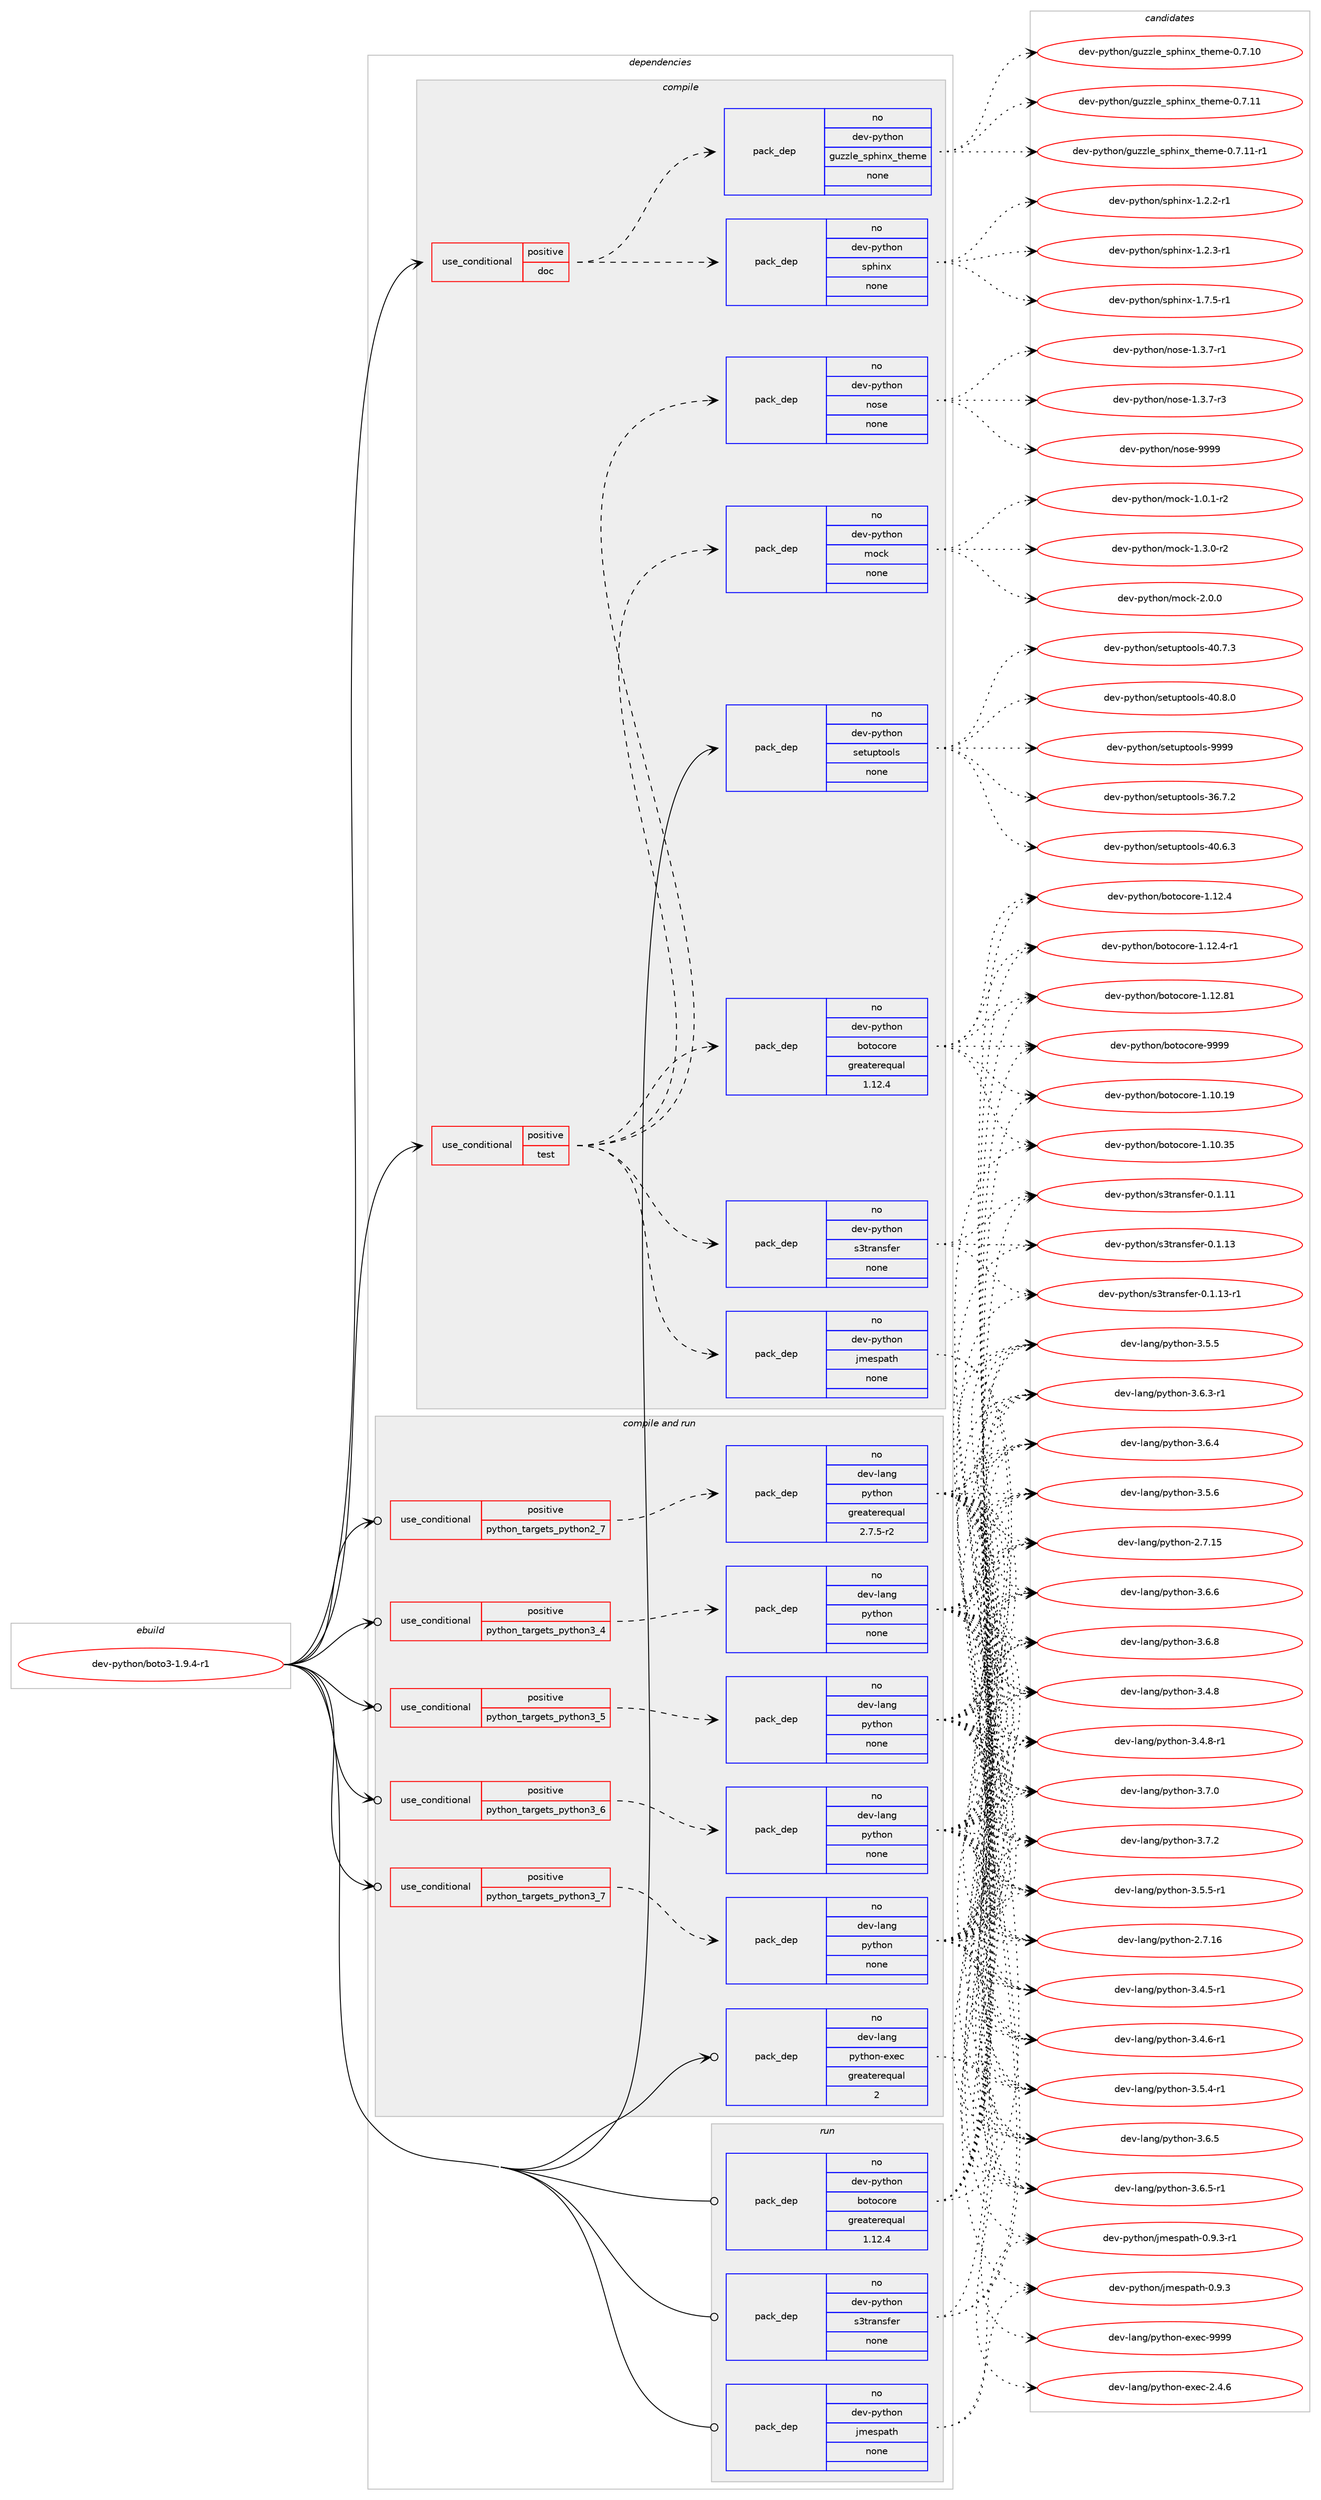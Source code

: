 digraph prolog {

# *************
# Graph options
# *************

newrank=true;
concentrate=true;
compound=true;
graph [rankdir=LR,fontname=Helvetica,fontsize=10,ranksep=1.5];#, ranksep=2.5, nodesep=0.2];
edge  [arrowhead=vee];
node  [fontname=Helvetica,fontsize=10];

# **********
# The ebuild
# **********

subgraph cluster_leftcol {
color=gray;
rank=same;
label=<<i>ebuild</i>>;
id [label="dev-python/boto3-1.9.4-r1", color=red, width=4, href="../dev-python/boto3-1.9.4-r1.svg"];
}

# ****************
# The dependencies
# ****************

subgraph cluster_midcol {
color=gray;
label=<<i>dependencies</i>>;
subgraph cluster_compile {
fillcolor="#eeeeee";
style=filled;
label=<<i>compile</i>>;
subgraph cond371836 {
dependency1401694 [label=<<TABLE BORDER="0" CELLBORDER="1" CELLSPACING="0" CELLPADDING="4"><TR><TD ROWSPAN="3" CELLPADDING="10">use_conditional</TD></TR><TR><TD>positive</TD></TR><TR><TD>doc</TD></TR></TABLE>>, shape=none, color=red];
subgraph pack1006630 {
dependency1401695 [label=<<TABLE BORDER="0" CELLBORDER="1" CELLSPACING="0" CELLPADDING="4" WIDTH="220"><TR><TD ROWSPAN="6" CELLPADDING="30">pack_dep</TD></TR><TR><TD WIDTH="110">no</TD></TR><TR><TD>dev-python</TD></TR><TR><TD>guzzle_sphinx_theme</TD></TR><TR><TD>none</TD></TR><TR><TD></TD></TR></TABLE>>, shape=none, color=blue];
}
dependency1401694:e -> dependency1401695:w [weight=20,style="dashed",arrowhead="vee"];
subgraph pack1006631 {
dependency1401696 [label=<<TABLE BORDER="0" CELLBORDER="1" CELLSPACING="0" CELLPADDING="4" WIDTH="220"><TR><TD ROWSPAN="6" CELLPADDING="30">pack_dep</TD></TR><TR><TD WIDTH="110">no</TD></TR><TR><TD>dev-python</TD></TR><TR><TD>sphinx</TD></TR><TR><TD>none</TD></TR><TR><TD></TD></TR></TABLE>>, shape=none, color=blue];
}
dependency1401694:e -> dependency1401696:w [weight=20,style="dashed",arrowhead="vee"];
}
id:e -> dependency1401694:w [weight=20,style="solid",arrowhead="vee"];
subgraph cond371837 {
dependency1401697 [label=<<TABLE BORDER="0" CELLBORDER="1" CELLSPACING="0" CELLPADDING="4"><TR><TD ROWSPAN="3" CELLPADDING="10">use_conditional</TD></TR><TR><TD>positive</TD></TR><TR><TD>test</TD></TR></TABLE>>, shape=none, color=red];
subgraph pack1006632 {
dependency1401698 [label=<<TABLE BORDER="0" CELLBORDER="1" CELLSPACING="0" CELLPADDING="4" WIDTH="220"><TR><TD ROWSPAN="6" CELLPADDING="30">pack_dep</TD></TR><TR><TD WIDTH="110">no</TD></TR><TR><TD>dev-python</TD></TR><TR><TD>botocore</TD></TR><TR><TD>greaterequal</TD></TR><TR><TD>1.12.4</TD></TR></TABLE>>, shape=none, color=blue];
}
dependency1401697:e -> dependency1401698:w [weight=20,style="dashed",arrowhead="vee"];
subgraph pack1006633 {
dependency1401699 [label=<<TABLE BORDER="0" CELLBORDER="1" CELLSPACING="0" CELLPADDING="4" WIDTH="220"><TR><TD ROWSPAN="6" CELLPADDING="30">pack_dep</TD></TR><TR><TD WIDTH="110">no</TD></TR><TR><TD>dev-python</TD></TR><TR><TD>jmespath</TD></TR><TR><TD>none</TD></TR><TR><TD></TD></TR></TABLE>>, shape=none, color=blue];
}
dependency1401697:e -> dependency1401699:w [weight=20,style="dashed",arrowhead="vee"];
subgraph pack1006634 {
dependency1401700 [label=<<TABLE BORDER="0" CELLBORDER="1" CELLSPACING="0" CELLPADDING="4" WIDTH="220"><TR><TD ROWSPAN="6" CELLPADDING="30">pack_dep</TD></TR><TR><TD WIDTH="110">no</TD></TR><TR><TD>dev-python</TD></TR><TR><TD>s3transfer</TD></TR><TR><TD>none</TD></TR><TR><TD></TD></TR></TABLE>>, shape=none, color=blue];
}
dependency1401697:e -> dependency1401700:w [weight=20,style="dashed",arrowhead="vee"];
subgraph pack1006635 {
dependency1401701 [label=<<TABLE BORDER="0" CELLBORDER="1" CELLSPACING="0" CELLPADDING="4" WIDTH="220"><TR><TD ROWSPAN="6" CELLPADDING="30">pack_dep</TD></TR><TR><TD WIDTH="110">no</TD></TR><TR><TD>dev-python</TD></TR><TR><TD>mock</TD></TR><TR><TD>none</TD></TR><TR><TD></TD></TR></TABLE>>, shape=none, color=blue];
}
dependency1401697:e -> dependency1401701:w [weight=20,style="dashed",arrowhead="vee"];
subgraph pack1006636 {
dependency1401702 [label=<<TABLE BORDER="0" CELLBORDER="1" CELLSPACING="0" CELLPADDING="4" WIDTH="220"><TR><TD ROWSPAN="6" CELLPADDING="30">pack_dep</TD></TR><TR><TD WIDTH="110">no</TD></TR><TR><TD>dev-python</TD></TR><TR><TD>nose</TD></TR><TR><TD>none</TD></TR><TR><TD></TD></TR></TABLE>>, shape=none, color=blue];
}
dependency1401697:e -> dependency1401702:w [weight=20,style="dashed",arrowhead="vee"];
}
id:e -> dependency1401697:w [weight=20,style="solid",arrowhead="vee"];
subgraph pack1006637 {
dependency1401703 [label=<<TABLE BORDER="0" CELLBORDER="1" CELLSPACING="0" CELLPADDING="4" WIDTH="220"><TR><TD ROWSPAN="6" CELLPADDING="30">pack_dep</TD></TR><TR><TD WIDTH="110">no</TD></TR><TR><TD>dev-python</TD></TR><TR><TD>setuptools</TD></TR><TR><TD>none</TD></TR><TR><TD></TD></TR></TABLE>>, shape=none, color=blue];
}
id:e -> dependency1401703:w [weight=20,style="solid",arrowhead="vee"];
}
subgraph cluster_compileandrun {
fillcolor="#eeeeee";
style=filled;
label=<<i>compile and run</i>>;
subgraph cond371838 {
dependency1401704 [label=<<TABLE BORDER="0" CELLBORDER="1" CELLSPACING="0" CELLPADDING="4"><TR><TD ROWSPAN="3" CELLPADDING="10">use_conditional</TD></TR><TR><TD>positive</TD></TR><TR><TD>python_targets_python2_7</TD></TR></TABLE>>, shape=none, color=red];
subgraph pack1006638 {
dependency1401705 [label=<<TABLE BORDER="0" CELLBORDER="1" CELLSPACING="0" CELLPADDING="4" WIDTH="220"><TR><TD ROWSPAN="6" CELLPADDING="30">pack_dep</TD></TR><TR><TD WIDTH="110">no</TD></TR><TR><TD>dev-lang</TD></TR><TR><TD>python</TD></TR><TR><TD>greaterequal</TD></TR><TR><TD>2.7.5-r2</TD></TR></TABLE>>, shape=none, color=blue];
}
dependency1401704:e -> dependency1401705:w [weight=20,style="dashed",arrowhead="vee"];
}
id:e -> dependency1401704:w [weight=20,style="solid",arrowhead="odotvee"];
subgraph cond371839 {
dependency1401706 [label=<<TABLE BORDER="0" CELLBORDER="1" CELLSPACING="0" CELLPADDING="4"><TR><TD ROWSPAN="3" CELLPADDING="10">use_conditional</TD></TR><TR><TD>positive</TD></TR><TR><TD>python_targets_python3_4</TD></TR></TABLE>>, shape=none, color=red];
subgraph pack1006639 {
dependency1401707 [label=<<TABLE BORDER="0" CELLBORDER="1" CELLSPACING="0" CELLPADDING="4" WIDTH="220"><TR><TD ROWSPAN="6" CELLPADDING="30">pack_dep</TD></TR><TR><TD WIDTH="110">no</TD></TR><TR><TD>dev-lang</TD></TR><TR><TD>python</TD></TR><TR><TD>none</TD></TR><TR><TD></TD></TR></TABLE>>, shape=none, color=blue];
}
dependency1401706:e -> dependency1401707:w [weight=20,style="dashed",arrowhead="vee"];
}
id:e -> dependency1401706:w [weight=20,style="solid",arrowhead="odotvee"];
subgraph cond371840 {
dependency1401708 [label=<<TABLE BORDER="0" CELLBORDER="1" CELLSPACING="0" CELLPADDING="4"><TR><TD ROWSPAN="3" CELLPADDING="10">use_conditional</TD></TR><TR><TD>positive</TD></TR><TR><TD>python_targets_python3_5</TD></TR></TABLE>>, shape=none, color=red];
subgraph pack1006640 {
dependency1401709 [label=<<TABLE BORDER="0" CELLBORDER="1" CELLSPACING="0" CELLPADDING="4" WIDTH="220"><TR><TD ROWSPAN="6" CELLPADDING="30">pack_dep</TD></TR><TR><TD WIDTH="110">no</TD></TR><TR><TD>dev-lang</TD></TR><TR><TD>python</TD></TR><TR><TD>none</TD></TR><TR><TD></TD></TR></TABLE>>, shape=none, color=blue];
}
dependency1401708:e -> dependency1401709:w [weight=20,style="dashed",arrowhead="vee"];
}
id:e -> dependency1401708:w [weight=20,style="solid",arrowhead="odotvee"];
subgraph cond371841 {
dependency1401710 [label=<<TABLE BORDER="0" CELLBORDER="1" CELLSPACING="0" CELLPADDING="4"><TR><TD ROWSPAN="3" CELLPADDING="10">use_conditional</TD></TR><TR><TD>positive</TD></TR><TR><TD>python_targets_python3_6</TD></TR></TABLE>>, shape=none, color=red];
subgraph pack1006641 {
dependency1401711 [label=<<TABLE BORDER="0" CELLBORDER="1" CELLSPACING="0" CELLPADDING="4" WIDTH="220"><TR><TD ROWSPAN="6" CELLPADDING="30">pack_dep</TD></TR><TR><TD WIDTH="110">no</TD></TR><TR><TD>dev-lang</TD></TR><TR><TD>python</TD></TR><TR><TD>none</TD></TR><TR><TD></TD></TR></TABLE>>, shape=none, color=blue];
}
dependency1401710:e -> dependency1401711:w [weight=20,style="dashed",arrowhead="vee"];
}
id:e -> dependency1401710:w [weight=20,style="solid",arrowhead="odotvee"];
subgraph cond371842 {
dependency1401712 [label=<<TABLE BORDER="0" CELLBORDER="1" CELLSPACING="0" CELLPADDING="4"><TR><TD ROWSPAN="3" CELLPADDING="10">use_conditional</TD></TR><TR><TD>positive</TD></TR><TR><TD>python_targets_python3_7</TD></TR></TABLE>>, shape=none, color=red];
subgraph pack1006642 {
dependency1401713 [label=<<TABLE BORDER="0" CELLBORDER="1" CELLSPACING="0" CELLPADDING="4" WIDTH="220"><TR><TD ROWSPAN="6" CELLPADDING="30">pack_dep</TD></TR><TR><TD WIDTH="110">no</TD></TR><TR><TD>dev-lang</TD></TR><TR><TD>python</TD></TR><TR><TD>none</TD></TR><TR><TD></TD></TR></TABLE>>, shape=none, color=blue];
}
dependency1401712:e -> dependency1401713:w [weight=20,style="dashed",arrowhead="vee"];
}
id:e -> dependency1401712:w [weight=20,style="solid",arrowhead="odotvee"];
subgraph pack1006643 {
dependency1401714 [label=<<TABLE BORDER="0" CELLBORDER="1" CELLSPACING="0" CELLPADDING="4" WIDTH="220"><TR><TD ROWSPAN="6" CELLPADDING="30">pack_dep</TD></TR><TR><TD WIDTH="110">no</TD></TR><TR><TD>dev-lang</TD></TR><TR><TD>python-exec</TD></TR><TR><TD>greaterequal</TD></TR><TR><TD>2</TD></TR></TABLE>>, shape=none, color=blue];
}
id:e -> dependency1401714:w [weight=20,style="solid",arrowhead="odotvee"];
}
subgraph cluster_run {
fillcolor="#eeeeee";
style=filled;
label=<<i>run</i>>;
subgraph pack1006644 {
dependency1401715 [label=<<TABLE BORDER="0" CELLBORDER="1" CELLSPACING="0" CELLPADDING="4" WIDTH="220"><TR><TD ROWSPAN="6" CELLPADDING="30">pack_dep</TD></TR><TR><TD WIDTH="110">no</TD></TR><TR><TD>dev-python</TD></TR><TR><TD>botocore</TD></TR><TR><TD>greaterequal</TD></TR><TR><TD>1.12.4</TD></TR></TABLE>>, shape=none, color=blue];
}
id:e -> dependency1401715:w [weight=20,style="solid",arrowhead="odot"];
subgraph pack1006645 {
dependency1401716 [label=<<TABLE BORDER="0" CELLBORDER="1" CELLSPACING="0" CELLPADDING="4" WIDTH="220"><TR><TD ROWSPAN="6" CELLPADDING="30">pack_dep</TD></TR><TR><TD WIDTH="110">no</TD></TR><TR><TD>dev-python</TD></TR><TR><TD>jmespath</TD></TR><TR><TD>none</TD></TR><TR><TD></TD></TR></TABLE>>, shape=none, color=blue];
}
id:e -> dependency1401716:w [weight=20,style="solid",arrowhead="odot"];
subgraph pack1006646 {
dependency1401717 [label=<<TABLE BORDER="0" CELLBORDER="1" CELLSPACING="0" CELLPADDING="4" WIDTH="220"><TR><TD ROWSPAN="6" CELLPADDING="30">pack_dep</TD></TR><TR><TD WIDTH="110">no</TD></TR><TR><TD>dev-python</TD></TR><TR><TD>s3transfer</TD></TR><TR><TD>none</TD></TR><TR><TD></TD></TR></TABLE>>, shape=none, color=blue];
}
id:e -> dependency1401717:w [weight=20,style="solid",arrowhead="odot"];
}
}

# **************
# The candidates
# **************

subgraph cluster_choices {
rank=same;
color=gray;
label=<<i>candidates</i>>;

subgraph choice1006630 {
color=black;
nodesep=1;
choice1001011184511212111610411111047103117122122108101951151121041051101209511610410110910145484655464948 [label="dev-python/guzzle_sphinx_theme-0.7.10", color=red, width=4,href="../dev-python/guzzle_sphinx_theme-0.7.10.svg"];
choice1001011184511212111610411111047103117122122108101951151121041051101209511610410110910145484655464949 [label="dev-python/guzzle_sphinx_theme-0.7.11", color=red, width=4,href="../dev-python/guzzle_sphinx_theme-0.7.11.svg"];
choice10010111845112121116104111110471031171221221081019511511210410511012095116104101109101454846554649494511449 [label="dev-python/guzzle_sphinx_theme-0.7.11-r1", color=red, width=4,href="../dev-python/guzzle_sphinx_theme-0.7.11-r1.svg"];
dependency1401695:e -> choice1001011184511212111610411111047103117122122108101951151121041051101209511610410110910145484655464948:w [style=dotted,weight="100"];
dependency1401695:e -> choice1001011184511212111610411111047103117122122108101951151121041051101209511610410110910145484655464949:w [style=dotted,weight="100"];
dependency1401695:e -> choice10010111845112121116104111110471031171221221081019511511210410511012095116104101109101454846554649494511449:w [style=dotted,weight="100"];
}
subgraph choice1006631 {
color=black;
nodesep=1;
choice10010111845112121116104111110471151121041051101204549465046504511449 [label="dev-python/sphinx-1.2.2-r1", color=red, width=4,href="../dev-python/sphinx-1.2.2-r1.svg"];
choice10010111845112121116104111110471151121041051101204549465046514511449 [label="dev-python/sphinx-1.2.3-r1", color=red, width=4,href="../dev-python/sphinx-1.2.3-r1.svg"];
choice10010111845112121116104111110471151121041051101204549465546534511449 [label="dev-python/sphinx-1.7.5-r1", color=red, width=4,href="../dev-python/sphinx-1.7.5-r1.svg"];
dependency1401696:e -> choice10010111845112121116104111110471151121041051101204549465046504511449:w [style=dotted,weight="100"];
dependency1401696:e -> choice10010111845112121116104111110471151121041051101204549465046514511449:w [style=dotted,weight="100"];
dependency1401696:e -> choice10010111845112121116104111110471151121041051101204549465546534511449:w [style=dotted,weight="100"];
}
subgraph choice1006632 {
color=black;
nodesep=1;
choice100101118451121211161041111104798111116111991111141014549464948464957 [label="dev-python/botocore-1.10.19", color=red, width=4,href="../dev-python/botocore-1.10.19.svg"];
choice100101118451121211161041111104798111116111991111141014549464948465153 [label="dev-python/botocore-1.10.35", color=red, width=4,href="../dev-python/botocore-1.10.35.svg"];
choice1001011184511212111610411111047981111161119911111410145494649504652 [label="dev-python/botocore-1.12.4", color=red, width=4,href="../dev-python/botocore-1.12.4.svg"];
choice10010111845112121116104111110479811111611199111114101454946495046524511449 [label="dev-python/botocore-1.12.4-r1", color=red, width=4,href="../dev-python/botocore-1.12.4-r1.svg"];
choice100101118451121211161041111104798111116111991111141014549464950465649 [label="dev-python/botocore-1.12.81", color=red, width=4,href="../dev-python/botocore-1.12.81.svg"];
choice100101118451121211161041111104798111116111991111141014557575757 [label="dev-python/botocore-9999", color=red, width=4,href="../dev-python/botocore-9999.svg"];
dependency1401698:e -> choice100101118451121211161041111104798111116111991111141014549464948464957:w [style=dotted,weight="100"];
dependency1401698:e -> choice100101118451121211161041111104798111116111991111141014549464948465153:w [style=dotted,weight="100"];
dependency1401698:e -> choice1001011184511212111610411111047981111161119911111410145494649504652:w [style=dotted,weight="100"];
dependency1401698:e -> choice10010111845112121116104111110479811111611199111114101454946495046524511449:w [style=dotted,weight="100"];
dependency1401698:e -> choice100101118451121211161041111104798111116111991111141014549464950465649:w [style=dotted,weight="100"];
dependency1401698:e -> choice100101118451121211161041111104798111116111991111141014557575757:w [style=dotted,weight="100"];
}
subgraph choice1006633 {
color=black;
nodesep=1;
choice100101118451121211161041111104710610910111511297116104454846574651 [label="dev-python/jmespath-0.9.3", color=red, width=4,href="../dev-python/jmespath-0.9.3.svg"];
choice1001011184511212111610411111047106109101115112971161044548465746514511449 [label="dev-python/jmespath-0.9.3-r1", color=red, width=4,href="../dev-python/jmespath-0.9.3-r1.svg"];
dependency1401699:e -> choice100101118451121211161041111104710610910111511297116104454846574651:w [style=dotted,weight="100"];
dependency1401699:e -> choice1001011184511212111610411111047106109101115112971161044548465746514511449:w [style=dotted,weight="100"];
}
subgraph choice1006634 {
color=black;
nodesep=1;
choice1001011184511212111610411111047115511161149711011510210111445484649464949 [label="dev-python/s3transfer-0.1.11", color=red, width=4,href="../dev-python/s3transfer-0.1.11.svg"];
choice1001011184511212111610411111047115511161149711011510210111445484649464951 [label="dev-python/s3transfer-0.1.13", color=red, width=4,href="../dev-python/s3transfer-0.1.13.svg"];
choice10010111845112121116104111110471155111611497110115102101114454846494649514511449 [label="dev-python/s3transfer-0.1.13-r1", color=red, width=4,href="../dev-python/s3transfer-0.1.13-r1.svg"];
dependency1401700:e -> choice1001011184511212111610411111047115511161149711011510210111445484649464949:w [style=dotted,weight="100"];
dependency1401700:e -> choice1001011184511212111610411111047115511161149711011510210111445484649464951:w [style=dotted,weight="100"];
dependency1401700:e -> choice10010111845112121116104111110471155111611497110115102101114454846494649514511449:w [style=dotted,weight="100"];
}
subgraph choice1006635 {
color=black;
nodesep=1;
choice1001011184511212111610411111047109111991074549464846494511450 [label="dev-python/mock-1.0.1-r2", color=red, width=4,href="../dev-python/mock-1.0.1-r2.svg"];
choice1001011184511212111610411111047109111991074549465146484511450 [label="dev-python/mock-1.3.0-r2", color=red, width=4,href="../dev-python/mock-1.3.0-r2.svg"];
choice100101118451121211161041111104710911199107455046484648 [label="dev-python/mock-2.0.0", color=red, width=4,href="../dev-python/mock-2.0.0.svg"];
dependency1401701:e -> choice1001011184511212111610411111047109111991074549464846494511450:w [style=dotted,weight="100"];
dependency1401701:e -> choice1001011184511212111610411111047109111991074549465146484511450:w [style=dotted,weight="100"];
dependency1401701:e -> choice100101118451121211161041111104710911199107455046484648:w [style=dotted,weight="100"];
}
subgraph choice1006636 {
color=black;
nodesep=1;
choice10010111845112121116104111110471101111151014549465146554511449 [label="dev-python/nose-1.3.7-r1", color=red, width=4,href="../dev-python/nose-1.3.7-r1.svg"];
choice10010111845112121116104111110471101111151014549465146554511451 [label="dev-python/nose-1.3.7-r3", color=red, width=4,href="../dev-python/nose-1.3.7-r3.svg"];
choice10010111845112121116104111110471101111151014557575757 [label="dev-python/nose-9999", color=red, width=4,href="../dev-python/nose-9999.svg"];
dependency1401702:e -> choice10010111845112121116104111110471101111151014549465146554511449:w [style=dotted,weight="100"];
dependency1401702:e -> choice10010111845112121116104111110471101111151014549465146554511451:w [style=dotted,weight="100"];
dependency1401702:e -> choice10010111845112121116104111110471101111151014557575757:w [style=dotted,weight="100"];
}
subgraph choice1006637 {
color=black;
nodesep=1;
choice100101118451121211161041111104711510111611711211611111110811545515446554650 [label="dev-python/setuptools-36.7.2", color=red, width=4,href="../dev-python/setuptools-36.7.2.svg"];
choice100101118451121211161041111104711510111611711211611111110811545524846544651 [label="dev-python/setuptools-40.6.3", color=red, width=4,href="../dev-python/setuptools-40.6.3.svg"];
choice100101118451121211161041111104711510111611711211611111110811545524846554651 [label="dev-python/setuptools-40.7.3", color=red, width=4,href="../dev-python/setuptools-40.7.3.svg"];
choice100101118451121211161041111104711510111611711211611111110811545524846564648 [label="dev-python/setuptools-40.8.0", color=red, width=4,href="../dev-python/setuptools-40.8.0.svg"];
choice10010111845112121116104111110471151011161171121161111111081154557575757 [label="dev-python/setuptools-9999", color=red, width=4,href="../dev-python/setuptools-9999.svg"];
dependency1401703:e -> choice100101118451121211161041111104711510111611711211611111110811545515446554650:w [style=dotted,weight="100"];
dependency1401703:e -> choice100101118451121211161041111104711510111611711211611111110811545524846544651:w [style=dotted,weight="100"];
dependency1401703:e -> choice100101118451121211161041111104711510111611711211611111110811545524846554651:w [style=dotted,weight="100"];
dependency1401703:e -> choice100101118451121211161041111104711510111611711211611111110811545524846564648:w [style=dotted,weight="100"];
dependency1401703:e -> choice10010111845112121116104111110471151011161171121161111111081154557575757:w [style=dotted,weight="100"];
}
subgraph choice1006638 {
color=black;
nodesep=1;
choice10010111845108971101034711212111610411111045504655464953 [label="dev-lang/python-2.7.15", color=red, width=4,href="../dev-lang/python-2.7.15.svg"];
choice10010111845108971101034711212111610411111045504655464954 [label="dev-lang/python-2.7.16", color=red, width=4,href="../dev-lang/python-2.7.16.svg"];
choice1001011184510897110103471121211161041111104551465246534511449 [label="dev-lang/python-3.4.5-r1", color=red, width=4,href="../dev-lang/python-3.4.5-r1.svg"];
choice1001011184510897110103471121211161041111104551465246544511449 [label="dev-lang/python-3.4.6-r1", color=red, width=4,href="../dev-lang/python-3.4.6-r1.svg"];
choice100101118451089711010347112121116104111110455146524656 [label="dev-lang/python-3.4.8", color=red, width=4,href="../dev-lang/python-3.4.8.svg"];
choice1001011184510897110103471121211161041111104551465246564511449 [label="dev-lang/python-3.4.8-r1", color=red, width=4,href="../dev-lang/python-3.4.8-r1.svg"];
choice1001011184510897110103471121211161041111104551465346524511449 [label="dev-lang/python-3.5.4-r1", color=red, width=4,href="../dev-lang/python-3.5.4-r1.svg"];
choice100101118451089711010347112121116104111110455146534653 [label="dev-lang/python-3.5.5", color=red, width=4,href="../dev-lang/python-3.5.5.svg"];
choice1001011184510897110103471121211161041111104551465346534511449 [label="dev-lang/python-3.5.5-r1", color=red, width=4,href="../dev-lang/python-3.5.5-r1.svg"];
choice100101118451089711010347112121116104111110455146534654 [label="dev-lang/python-3.5.6", color=red, width=4,href="../dev-lang/python-3.5.6.svg"];
choice1001011184510897110103471121211161041111104551465446514511449 [label="dev-lang/python-3.6.3-r1", color=red, width=4,href="../dev-lang/python-3.6.3-r1.svg"];
choice100101118451089711010347112121116104111110455146544652 [label="dev-lang/python-3.6.4", color=red, width=4,href="../dev-lang/python-3.6.4.svg"];
choice100101118451089711010347112121116104111110455146544653 [label="dev-lang/python-3.6.5", color=red, width=4,href="../dev-lang/python-3.6.5.svg"];
choice1001011184510897110103471121211161041111104551465446534511449 [label="dev-lang/python-3.6.5-r1", color=red, width=4,href="../dev-lang/python-3.6.5-r1.svg"];
choice100101118451089711010347112121116104111110455146544654 [label="dev-lang/python-3.6.6", color=red, width=4,href="../dev-lang/python-3.6.6.svg"];
choice100101118451089711010347112121116104111110455146544656 [label="dev-lang/python-3.6.8", color=red, width=4,href="../dev-lang/python-3.6.8.svg"];
choice100101118451089711010347112121116104111110455146554648 [label="dev-lang/python-3.7.0", color=red, width=4,href="../dev-lang/python-3.7.0.svg"];
choice100101118451089711010347112121116104111110455146554650 [label="dev-lang/python-3.7.2", color=red, width=4,href="../dev-lang/python-3.7.2.svg"];
dependency1401705:e -> choice10010111845108971101034711212111610411111045504655464953:w [style=dotted,weight="100"];
dependency1401705:e -> choice10010111845108971101034711212111610411111045504655464954:w [style=dotted,weight="100"];
dependency1401705:e -> choice1001011184510897110103471121211161041111104551465246534511449:w [style=dotted,weight="100"];
dependency1401705:e -> choice1001011184510897110103471121211161041111104551465246544511449:w [style=dotted,weight="100"];
dependency1401705:e -> choice100101118451089711010347112121116104111110455146524656:w [style=dotted,weight="100"];
dependency1401705:e -> choice1001011184510897110103471121211161041111104551465246564511449:w [style=dotted,weight="100"];
dependency1401705:e -> choice1001011184510897110103471121211161041111104551465346524511449:w [style=dotted,weight="100"];
dependency1401705:e -> choice100101118451089711010347112121116104111110455146534653:w [style=dotted,weight="100"];
dependency1401705:e -> choice1001011184510897110103471121211161041111104551465346534511449:w [style=dotted,weight="100"];
dependency1401705:e -> choice100101118451089711010347112121116104111110455146534654:w [style=dotted,weight="100"];
dependency1401705:e -> choice1001011184510897110103471121211161041111104551465446514511449:w [style=dotted,weight="100"];
dependency1401705:e -> choice100101118451089711010347112121116104111110455146544652:w [style=dotted,weight="100"];
dependency1401705:e -> choice100101118451089711010347112121116104111110455146544653:w [style=dotted,weight="100"];
dependency1401705:e -> choice1001011184510897110103471121211161041111104551465446534511449:w [style=dotted,weight="100"];
dependency1401705:e -> choice100101118451089711010347112121116104111110455146544654:w [style=dotted,weight="100"];
dependency1401705:e -> choice100101118451089711010347112121116104111110455146544656:w [style=dotted,weight="100"];
dependency1401705:e -> choice100101118451089711010347112121116104111110455146554648:w [style=dotted,weight="100"];
dependency1401705:e -> choice100101118451089711010347112121116104111110455146554650:w [style=dotted,weight="100"];
}
subgraph choice1006639 {
color=black;
nodesep=1;
choice10010111845108971101034711212111610411111045504655464953 [label="dev-lang/python-2.7.15", color=red, width=4,href="../dev-lang/python-2.7.15.svg"];
choice10010111845108971101034711212111610411111045504655464954 [label="dev-lang/python-2.7.16", color=red, width=4,href="../dev-lang/python-2.7.16.svg"];
choice1001011184510897110103471121211161041111104551465246534511449 [label="dev-lang/python-3.4.5-r1", color=red, width=4,href="../dev-lang/python-3.4.5-r1.svg"];
choice1001011184510897110103471121211161041111104551465246544511449 [label="dev-lang/python-3.4.6-r1", color=red, width=4,href="../dev-lang/python-3.4.6-r1.svg"];
choice100101118451089711010347112121116104111110455146524656 [label="dev-lang/python-3.4.8", color=red, width=4,href="../dev-lang/python-3.4.8.svg"];
choice1001011184510897110103471121211161041111104551465246564511449 [label="dev-lang/python-3.4.8-r1", color=red, width=4,href="../dev-lang/python-3.4.8-r1.svg"];
choice1001011184510897110103471121211161041111104551465346524511449 [label="dev-lang/python-3.5.4-r1", color=red, width=4,href="../dev-lang/python-3.5.4-r1.svg"];
choice100101118451089711010347112121116104111110455146534653 [label="dev-lang/python-3.5.5", color=red, width=4,href="../dev-lang/python-3.5.5.svg"];
choice1001011184510897110103471121211161041111104551465346534511449 [label="dev-lang/python-3.5.5-r1", color=red, width=4,href="../dev-lang/python-3.5.5-r1.svg"];
choice100101118451089711010347112121116104111110455146534654 [label="dev-lang/python-3.5.6", color=red, width=4,href="../dev-lang/python-3.5.6.svg"];
choice1001011184510897110103471121211161041111104551465446514511449 [label="dev-lang/python-3.6.3-r1", color=red, width=4,href="../dev-lang/python-3.6.3-r1.svg"];
choice100101118451089711010347112121116104111110455146544652 [label="dev-lang/python-3.6.4", color=red, width=4,href="../dev-lang/python-3.6.4.svg"];
choice100101118451089711010347112121116104111110455146544653 [label="dev-lang/python-3.6.5", color=red, width=4,href="../dev-lang/python-3.6.5.svg"];
choice1001011184510897110103471121211161041111104551465446534511449 [label="dev-lang/python-3.6.5-r1", color=red, width=4,href="../dev-lang/python-3.6.5-r1.svg"];
choice100101118451089711010347112121116104111110455146544654 [label="dev-lang/python-3.6.6", color=red, width=4,href="../dev-lang/python-3.6.6.svg"];
choice100101118451089711010347112121116104111110455146544656 [label="dev-lang/python-3.6.8", color=red, width=4,href="../dev-lang/python-3.6.8.svg"];
choice100101118451089711010347112121116104111110455146554648 [label="dev-lang/python-3.7.0", color=red, width=4,href="../dev-lang/python-3.7.0.svg"];
choice100101118451089711010347112121116104111110455146554650 [label="dev-lang/python-3.7.2", color=red, width=4,href="../dev-lang/python-3.7.2.svg"];
dependency1401707:e -> choice10010111845108971101034711212111610411111045504655464953:w [style=dotted,weight="100"];
dependency1401707:e -> choice10010111845108971101034711212111610411111045504655464954:w [style=dotted,weight="100"];
dependency1401707:e -> choice1001011184510897110103471121211161041111104551465246534511449:w [style=dotted,weight="100"];
dependency1401707:e -> choice1001011184510897110103471121211161041111104551465246544511449:w [style=dotted,weight="100"];
dependency1401707:e -> choice100101118451089711010347112121116104111110455146524656:w [style=dotted,weight="100"];
dependency1401707:e -> choice1001011184510897110103471121211161041111104551465246564511449:w [style=dotted,weight="100"];
dependency1401707:e -> choice1001011184510897110103471121211161041111104551465346524511449:w [style=dotted,weight="100"];
dependency1401707:e -> choice100101118451089711010347112121116104111110455146534653:w [style=dotted,weight="100"];
dependency1401707:e -> choice1001011184510897110103471121211161041111104551465346534511449:w [style=dotted,weight="100"];
dependency1401707:e -> choice100101118451089711010347112121116104111110455146534654:w [style=dotted,weight="100"];
dependency1401707:e -> choice1001011184510897110103471121211161041111104551465446514511449:w [style=dotted,weight="100"];
dependency1401707:e -> choice100101118451089711010347112121116104111110455146544652:w [style=dotted,weight="100"];
dependency1401707:e -> choice100101118451089711010347112121116104111110455146544653:w [style=dotted,weight="100"];
dependency1401707:e -> choice1001011184510897110103471121211161041111104551465446534511449:w [style=dotted,weight="100"];
dependency1401707:e -> choice100101118451089711010347112121116104111110455146544654:w [style=dotted,weight="100"];
dependency1401707:e -> choice100101118451089711010347112121116104111110455146544656:w [style=dotted,weight="100"];
dependency1401707:e -> choice100101118451089711010347112121116104111110455146554648:w [style=dotted,weight="100"];
dependency1401707:e -> choice100101118451089711010347112121116104111110455146554650:w [style=dotted,weight="100"];
}
subgraph choice1006640 {
color=black;
nodesep=1;
choice10010111845108971101034711212111610411111045504655464953 [label="dev-lang/python-2.7.15", color=red, width=4,href="../dev-lang/python-2.7.15.svg"];
choice10010111845108971101034711212111610411111045504655464954 [label="dev-lang/python-2.7.16", color=red, width=4,href="../dev-lang/python-2.7.16.svg"];
choice1001011184510897110103471121211161041111104551465246534511449 [label="dev-lang/python-3.4.5-r1", color=red, width=4,href="../dev-lang/python-3.4.5-r1.svg"];
choice1001011184510897110103471121211161041111104551465246544511449 [label="dev-lang/python-3.4.6-r1", color=red, width=4,href="../dev-lang/python-3.4.6-r1.svg"];
choice100101118451089711010347112121116104111110455146524656 [label="dev-lang/python-3.4.8", color=red, width=4,href="../dev-lang/python-3.4.8.svg"];
choice1001011184510897110103471121211161041111104551465246564511449 [label="dev-lang/python-3.4.8-r1", color=red, width=4,href="../dev-lang/python-3.4.8-r1.svg"];
choice1001011184510897110103471121211161041111104551465346524511449 [label="dev-lang/python-3.5.4-r1", color=red, width=4,href="../dev-lang/python-3.5.4-r1.svg"];
choice100101118451089711010347112121116104111110455146534653 [label="dev-lang/python-3.5.5", color=red, width=4,href="../dev-lang/python-3.5.5.svg"];
choice1001011184510897110103471121211161041111104551465346534511449 [label="dev-lang/python-3.5.5-r1", color=red, width=4,href="../dev-lang/python-3.5.5-r1.svg"];
choice100101118451089711010347112121116104111110455146534654 [label="dev-lang/python-3.5.6", color=red, width=4,href="../dev-lang/python-3.5.6.svg"];
choice1001011184510897110103471121211161041111104551465446514511449 [label="dev-lang/python-3.6.3-r1", color=red, width=4,href="../dev-lang/python-3.6.3-r1.svg"];
choice100101118451089711010347112121116104111110455146544652 [label="dev-lang/python-3.6.4", color=red, width=4,href="../dev-lang/python-3.6.4.svg"];
choice100101118451089711010347112121116104111110455146544653 [label="dev-lang/python-3.6.5", color=red, width=4,href="../dev-lang/python-3.6.5.svg"];
choice1001011184510897110103471121211161041111104551465446534511449 [label="dev-lang/python-3.6.5-r1", color=red, width=4,href="../dev-lang/python-3.6.5-r1.svg"];
choice100101118451089711010347112121116104111110455146544654 [label="dev-lang/python-3.6.6", color=red, width=4,href="../dev-lang/python-3.6.6.svg"];
choice100101118451089711010347112121116104111110455146544656 [label="dev-lang/python-3.6.8", color=red, width=4,href="../dev-lang/python-3.6.8.svg"];
choice100101118451089711010347112121116104111110455146554648 [label="dev-lang/python-3.7.0", color=red, width=4,href="../dev-lang/python-3.7.0.svg"];
choice100101118451089711010347112121116104111110455146554650 [label="dev-lang/python-3.7.2", color=red, width=4,href="../dev-lang/python-3.7.2.svg"];
dependency1401709:e -> choice10010111845108971101034711212111610411111045504655464953:w [style=dotted,weight="100"];
dependency1401709:e -> choice10010111845108971101034711212111610411111045504655464954:w [style=dotted,weight="100"];
dependency1401709:e -> choice1001011184510897110103471121211161041111104551465246534511449:w [style=dotted,weight="100"];
dependency1401709:e -> choice1001011184510897110103471121211161041111104551465246544511449:w [style=dotted,weight="100"];
dependency1401709:e -> choice100101118451089711010347112121116104111110455146524656:w [style=dotted,weight="100"];
dependency1401709:e -> choice1001011184510897110103471121211161041111104551465246564511449:w [style=dotted,weight="100"];
dependency1401709:e -> choice1001011184510897110103471121211161041111104551465346524511449:w [style=dotted,weight="100"];
dependency1401709:e -> choice100101118451089711010347112121116104111110455146534653:w [style=dotted,weight="100"];
dependency1401709:e -> choice1001011184510897110103471121211161041111104551465346534511449:w [style=dotted,weight="100"];
dependency1401709:e -> choice100101118451089711010347112121116104111110455146534654:w [style=dotted,weight="100"];
dependency1401709:e -> choice1001011184510897110103471121211161041111104551465446514511449:w [style=dotted,weight="100"];
dependency1401709:e -> choice100101118451089711010347112121116104111110455146544652:w [style=dotted,weight="100"];
dependency1401709:e -> choice100101118451089711010347112121116104111110455146544653:w [style=dotted,weight="100"];
dependency1401709:e -> choice1001011184510897110103471121211161041111104551465446534511449:w [style=dotted,weight="100"];
dependency1401709:e -> choice100101118451089711010347112121116104111110455146544654:w [style=dotted,weight="100"];
dependency1401709:e -> choice100101118451089711010347112121116104111110455146544656:w [style=dotted,weight="100"];
dependency1401709:e -> choice100101118451089711010347112121116104111110455146554648:w [style=dotted,weight="100"];
dependency1401709:e -> choice100101118451089711010347112121116104111110455146554650:w [style=dotted,weight="100"];
}
subgraph choice1006641 {
color=black;
nodesep=1;
choice10010111845108971101034711212111610411111045504655464953 [label="dev-lang/python-2.7.15", color=red, width=4,href="../dev-lang/python-2.7.15.svg"];
choice10010111845108971101034711212111610411111045504655464954 [label="dev-lang/python-2.7.16", color=red, width=4,href="../dev-lang/python-2.7.16.svg"];
choice1001011184510897110103471121211161041111104551465246534511449 [label="dev-lang/python-3.4.5-r1", color=red, width=4,href="../dev-lang/python-3.4.5-r1.svg"];
choice1001011184510897110103471121211161041111104551465246544511449 [label="dev-lang/python-3.4.6-r1", color=red, width=4,href="../dev-lang/python-3.4.6-r1.svg"];
choice100101118451089711010347112121116104111110455146524656 [label="dev-lang/python-3.4.8", color=red, width=4,href="../dev-lang/python-3.4.8.svg"];
choice1001011184510897110103471121211161041111104551465246564511449 [label="dev-lang/python-3.4.8-r1", color=red, width=4,href="../dev-lang/python-3.4.8-r1.svg"];
choice1001011184510897110103471121211161041111104551465346524511449 [label="dev-lang/python-3.5.4-r1", color=red, width=4,href="../dev-lang/python-3.5.4-r1.svg"];
choice100101118451089711010347112121116104111110455146534653 [label="dev-lang/python-3.5.5", color=red, width=4,href="../dev-lang/python-3.5.5.svg"];
choice1001011184510897110103471121211161041111104551465346534511449 [label="dev-lang/python-3.5.5-r1", color=red, width=4,href="../dev-lang/python-3.5.5-r1.svg"];
choice100101118451089711010347112121116104111110455146534654 [label="dev-lang/python-3.5.6", color=red, width=4,href="../dev-lang/python-3.5.6.svg"];
choice1001011184510897110103471121211161041111104551465446514511449 [label="dev-lang/python-3.6.3-r1", color=red, width=4,href="../dev-lang/python-3.6.3-r1.svg"];
choice100101118451089711010347112121116104111110455146544652 [label="dev-lang/python-3.6.4", color=red, width=4,href="../dev-lang/python-3.6.4.svg"];
choice100101118451089711010347112121116104111110455146544653 [label="dev-lang/python-3.6.5", color=red, width=4,href="../dev-lang/python-3.6.5.svg"];
choice1001011184510897110103471121211161041111104551465446534511449 [label="dev-lang/python-3.6.5-r1", color=red, width=4,href="../dev-lang/python-3.6.5-r1.svg"];
choice100101118451089711010347112121116104111110455146544654 [label="dev-lang/python-3.6.6", color=red, width=4,href="../dev-lang/python-3.6.6.svg"];
choice100101118451089711010347112121116104111110455146544656 [label="dev-lang/python-3.6.8", color=red, width=4,href="../dev-lang/python-3.6.8.svg"];
choice100101118451089711010347112121116104111110455146554648 [label="dev-lang/python-3.7.0", color=red, width=4,href="../dev-lang/python-3.7.0.svg"];
choice100101118451089711010347112121116104111110455146554650 [label="dev-lang/python-3.7.2", color=red, width=4,href="../dev-lang/python-3.7.2.svg"];
dependency1401711:e -> choice10010111845108971101034711212111610411111045504655464953:w [style=dotted,weight="100"];
dependency1401711:e -> choice10010111845108971101034711212111610411111045504655464954:w [style=dotted,weight="100"];
dependency1401711:e -> choice1001011184510897110103471121211161041111104551465246534511449:w [style=dotted,weight="100"];
dependency1401711:e -> choice1001011184510897110103471121211161041111104551465246544511449:w [style=dotted,weight="100"];
dependency1401711:e -> choice100101118451089711010347112121116104111110455146524656:w [style=dotted,weight="100"];
dependency1401711:e -> choice1001011184510897110103471121211161041111104551465246564511449:w [style=dotted,weight="100"];
dependency1401711:e -> choice1001011184510897110103471121211161041111104551465346524511449:w [style=dotted,weight="100"];
dependency1401711:e -> choice100101118451089711010347112121116104111110455146534653:w [style=dotted,weight="100"];
dependency1401711:e -> choice1001011184510897110103471121211161041111104551465346534511449:w [style=dotted,weight="100"];
dependency1401711:e -> choice100101118451089711010347112121116104111110455146534654:w [style=dotted,weight="100"];
dependency1401711:e -> choice1001011184510897110103471121211161041111104551465446514511449:w [style=dotted,weight="100"];
dependency1401711:e -> choice100101118451089711010347112121116104111110455146544652:w [style=dotted,weight="100"];
dependency1401711:e -> choice100101118451089711010347112121116104111110455146544653:w [style=dotted,weight="100"];
dependency1401711:e -> choice1001011184510897110103471121211161041111104551465446534511449:w [style=dotted,weight="100"];
dependency1401711:e -> choice100101118451089711010347112121116104111110455146544654:w [style=dotted,weight="100"];
dependency1401711:e -> choice100101118451089711010347112121116104111110455146544656:w [style=dotted,weight="100"];
dependency1401711:e -> choice100101118451089711010347112121116104111110455146554648:w [style=dotted,weight="100"];
dependency1401711:e -> choice100101118451089711010347112121116104111110455146554650:w [style=dotted,weight="100"];
}
subgraph choice1006642 {
color=black;
nodesep=1;
choice10010111845108971101034711212111610411111045504655464953 [label="dev-lang/python-2.7.15", color=red, width=4,href="../dev-lang/python-2.7.15.svg"];
choice10010111845108971101034711212111610411111045504655464954 [label="dev-lang/python-2.7.16", color=red, width=4,href="../dev-lang/python-2.7.16.svg"];
choice1001011184510897110103471121211161041111104551465246534511449 [label="dev-lang/python-3.4.5-r1", color=red, width=4,href="../dev-lang/python-3.4.5-r1.svg"];
choice1001011184510897110103471121211161041111104551465246544511449 [label="dev-lang/python-3.4.6-r1", color=red, width=4,href="../dev-lang/python-3.4.6-r1.svg"];
choice100101118451089711010347112121116104111110455146524656 [label="dev-lang/python-3.4.8", color=red, width=4,href="../dev-lang/python-3.4.8.svg"];
choice1001011184510897110103471121211161041111104551465246564511449 [label="dev-lang/python-3.4.8-r1", color=red, width=4,href="../dev-lang/python-3.4.8-r1.svg"];
choice1001011184510897110103471121211161041111104551465346524511449 [label="dev-lang/python-3.5.4-r1", color=red, width=4,href="../dev-lang/python-3.5.4-r1.svg"];
choice100101118451089711010347112121116104111110455146534653 [label="dev-lang/python-3.5.5", color=red, width=4,href="../dev-lang/python-3.5.5.svg"];
choice1001011184510897110103471121211161041111104551465346534511449 [label="dev-lang/python-3.5.5-r1", color=red, width=4,href="../dev-lang/python-3.5.5-r1.svg"];
choice100101118451089711010347112121116104111110455146534654 [label="dev-lang/python-3.5.6", color=red, width=4,href="../dev-lang/python-3.5.6.svg"];
choice1001011184510897110103471121211161041111104551465446514511449 [label="dev-lang/python-3.6.3-r1", color=red, width=4,href="../dev-lang/python-3.6.3-r1.svg"];
choice100101118451089711010347112121116104111110455146544652 [label="dev-lang/python-3.6.4", color=red, width=4,href="../dev-lang/python-3.6.4.svg"];
choice100101118451089711010347112121116104111110455146544653 [label="dev-lang/python-3.6.5", color=red, width=4,href="../dev-lang/python-3.6.5.svg"];
choice1001011184510897110103471121211161041111104551465446534511449 [label="dev-lang/python-3.6.5-r1", color=red, width=4,href="../dev-lang/python-3.6.5-r1.svg"];
choice100101118451089711010347112121116104111110455146544654 [label="dev-lang/python-3.6.6", color=red, width=4,href="../dev-lang/python-3.6.6.svg"];
choice100101118451089711010347112121116104111110455146544656 [label="dev-lang/python-3.6.8", color=red, width=4,href="../dev-lang/python-3.6.8.svg"];
choice100101118451089711010347112121116104111110455146554648 [label="dev-lang/python-3.7.0", color=red, width=4,href="../dev-lang/python-3.7.0.svg"];
choice100101118451089711010347112121116104111110455146554650 [label="dev-lang/python-3.7.2", color=red, width=4,href="../dev-lang/python-3.7.2.svg"];
dependency1401713:e -> choice10010111845108971101034711212111610411111045504655464953:w [style=dotted,weight="100"];
dependency1401713:e -> choice10010111845108971101034711212111610411111045504655464954:w [style=dotted,weight="100"];
dependency1401713:e -> choice1001011184510897110103471121211161041111104551465246534511449:w [style=dotted,weight="100"];
dependency1401713:e -> choice1001011184510897110103471121211161041111104551465246544511449:w [style=dotted,weight="100"];
dependency1401713:e -> choice100101118451089711010347112121116104111110455146524656:w [style=dotted,weight="100"];
dependency1401713:e -> choice1001011184510897110103471121211161041111104551465246564511449:w [style=dotted,weight="100"];
dependency1401713:e -> choice1001011184510897110103471121211161041111104551465346524511449:w [style=dotted,weight="100"];
dependency1401713:e -> choice100101118451089711010347112121116104111110455146534653:w [style=dotted,weight="100"];
dependency1401713:e -> choice1001011184510897110103471121211161041111104551465346534511449:w [style=dotted,weight="100"];
dependency1401713:e -> choice100101118451089711010347112121116104111110455146534654:w [style=dotted,weight="100"];
dependency1401713:e -> choice1001011184510897110103471121211161041111104551465446514511449:w [style=dotted,weight="100"];
dependency1401713:e -> choice100101118451089711010347112121116104111110455146544652:w [style=dotted,weight="100"];
dependency1401713:e -> choice100101118451089711010347112121116104111110455146544653:w [style=dotted,weight="100"];
dependency1401713:e -> choice1001011184510897110103471121211161041111104551465446534511449:w [style=dotted,weight="100"];
dependency1401713:e -> choice100101118451089711010347112121116104111110455146544654:w [style=dotted,weight="100"];
dependency1401713:e -> choice100101118451089711010347112121116104111110455146544656:w [style=dotted,weight="100"];
dependency1401713:e -> choice100101118451089711010347112121116104111110455146554648:w [style=dotted,weight="100"];
dependency1401713:e -> choice100101118451089711010347112121116104111110455146554650:w [style=dotted,weight="100"];
}
subgraph choice1006643 {
color=black;
nodesep=1;
choice1001011184510897110103471121211161041111104510112010199455046524654 [label="dev-lang/python-exec-2.4.6", color=red, width=4,href="../dev-lang/python-exec-2.4.6.svg"];
choice10010111845108971101034711212111610411111045101120101994557575757 [label="dev-lang/python-exec-9999", color=red, width=4,href="../dev-lang/python-exec-9999.svg"];
dependency1401714:e -> choice1001011184510897110103471121211161041111104510112010199455046524654:w [style=dotted,weight="100"];
dependency1401714:e -> choice10010111845108971101034711212111610411111045101120101994557575757:w [style=dotted,weight="100"];
}
subgraph choice1006644 {
color=black;
nodesep=1;
choice100101118451121211161041111104798111116111991111141014549464948464957 [label="dev-python/botocore-1.10.19", color=red, width=4,href="../dev-python/botocore-1.10.19.svg"];
choice100101118451121211161041111104798111116111991111141014549464948465153 [label="dev-python/botocore-1.10.35", color=red, width=4,href="../dev-python/botocore-1.10.35.svg"];
choice1001011184511212111610411111047981111161119911111410145494649504652 [label="dev-python/botocore-1.12.4", color=red, width=4,href="../dev-python/botocore-1.12.4.svg"];
choice10010111845112121116104111110479811111611199111114101454946495046524511449 [label="dev-python/botocore-1.12.4-r1", color=red, width=4,href="../dev-python/botocore-1.12.4-r1.svg"];
choice100101118451121211161041111104798111116111991111141014549464950465649 [label="dev-python/botocore-1.12.81", color=red, width=4,href="../dev-python/botocore-1.12.81.svg"];
choice100101118451121211161041111104798111116111991111141014557575757 [label="dev-python/botocore-9999", color=red, width=4,href="../dev-python/botocore-9999.svg"];
dependency1401715:e -> choice100101118451121211161041111104798111116111991111141014549464948464957:w [style=dotted,weight="100"];
dependency1401715:e -> choice100101118451121211161041111104798111116111991111141014549464948465153:w [style=dotted,weight="100"];
dependency1401715:e -> choice1001011184511212111610411111047981111161119911111410145494649504652:w [style=dotted,weight="100"];
dependency1401715:e -> choice10010111845112121116104111110479811111611199111114101454946495046524511449:w [style=dotted,weight="100"];
dependency1401715:e -> choice100101118451121211161041111104798111116111991111141014549464950465649:w [style=dotted,weight="100"];
dependency1401715:e -> choice100101118451121211161041111104798111116111991111141014557575757:w [style=dotted,weight="100"];
}
subgraph choice1006645 {
color=black;
nodesep=1;
choice100101118451121211161041111104710610910111511297116104454846574651 [label="dev-python/jmespath-0.9.3", color=red, width=4,href="../dev-python/jmespath-0.9.3.svg"];
choice1001011184511212111610411111047106109101115112971161044548465746514511449 [label="dev-python/jmespath-0.9.3-r1", color=red, width=4,href="../dev-python/jmespath-0.9.3-r1.svg"];
dependency1401716:e -> choice100101118451121211161041111104710610910111511297116104454846574651:w [style=dotted,weight="100"];
dependency1401716:e -> choice1001011184511212111610411111047106109101115112971161044548465746514511449:w [style=dotted,weight="100"];
}
subgraph choice1006646 {
color=black;
nodesep=1;
choice1001011184511212111610411111047115511161149711011510210111445484649464949 [label="dev-python/s3transfer-0.1.11", color=red, width=4,href="../dev-python/s3transfer-0.1.11.svg"];
choice1001011184511212111610411111047115511161149711011510210111445484649464951 [label="dev-python/s3transfer-0.1.13", color=red, width=4,href="../dev-python/s3transfer-0.1.13.svg"];
choice10010111845112121116104111110471155111611497110115102101114454846494649514511449 [label="dev-python/s3transfer-0.1.13-r1", color=red, width=4,href="../dev-python/s3transfer-0.1.13-r1.svg"];
dependency1401717:e -> choice1001011184511212111610411111047115511161149711011510210111445484649464949:w [style=dotted,weight="100"];
dependency1401717:e -> choice1001011184511212111610411111047115511161149711011510210111445484649464951:w [style=dotted,weight="100"];
dependency1401717:e -> choice10010111845112121116104111110471155111611497110115102101114454846494649514511449:w [style=dotted,weight="100"];
}
}

}
